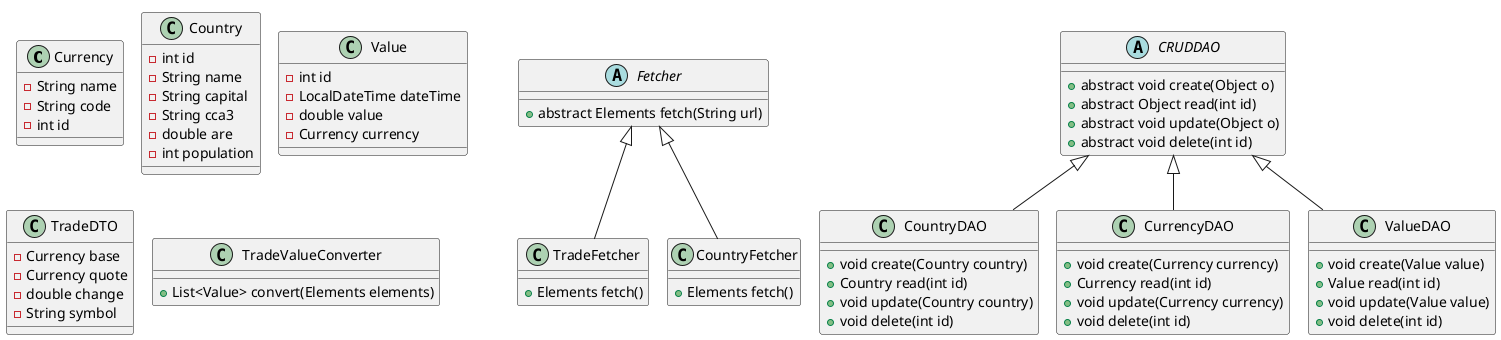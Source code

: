 @startuml
'https://plantuml.com/class-diagram
!pragma layout smetana


class Currency {
    -String name
    -String code
    -int id
}

class Country {
    -int id
    -String name
    -String capital
    -String cca3
    -double are
    -int population
}

class Value {
    -int id
    -LocalDateTime dateTime
    -double value
    -Currency currency
}

class TradeDTO {
    -Currency base
    -Currency quote
    -double change
    -String symbol
}

abstract class Fetcher {
    +abstract Elements fetch(String url)
}

class TradeFetcher extends Fetcher {

    +Elements fetch()
}

class CountryFetcher extends Fetcher {

    +Elements fetch()
}

abstract class CRUDDAO {
    +abstract void create(Object o)
    +abstract Object read(int id)
    +abstract void update(Object o)
    +abstract void delete(int id)
}

class CountryDAO extends CRUDDAO{
    +void create(Country country)
    +Country read(int id)
    +void update(Country country)
    +void delete(int id)
}

class CurrencyDAO extends CRUDDAO{
    +void create(Currency currency)
    +Currency read(int id)
    +void update(Currency currency)
    +void delete(int id)
}

class ValueDAO extends CRUDDAO{
    +void create(Value value)
    +Value read(int id)
    +void update(Value value)
    +void delete(int id)
}

class TradeValueConverter {
    +List<Value> convert(Elements elements)
}





@enduml